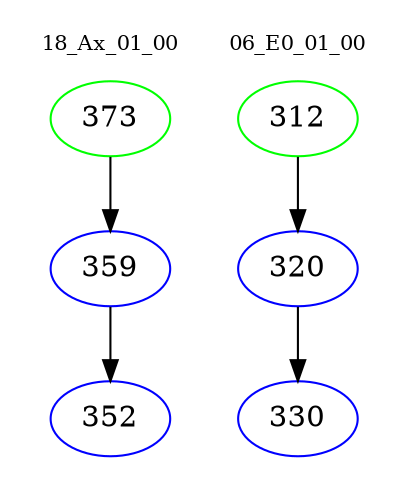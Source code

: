 digraph{
subgraph cluster_0 {
color = white
label = "18_Ax_01_00";
fontsize=10;
T0_373 [label="373", color="green"]
T0_373 -> T0_359 [color="black"]
T0_359 [label="359", color="blue"]
T0_359 -> T0_352 [color="black"]
T0_352 [label="352", color="blue"]
}
subgraph cluster_1 {
color = white
label = "06_E0_01_00";
fontsize=10;
T1_312 [label="312", color="green"]
T1_312 -> T1_320 [color="black"]
T1_320 [label="320", color="blue"]
T1_320 -> T1_330 [color="black"]
T1_330 [label="330", color="blue"]
}
}
